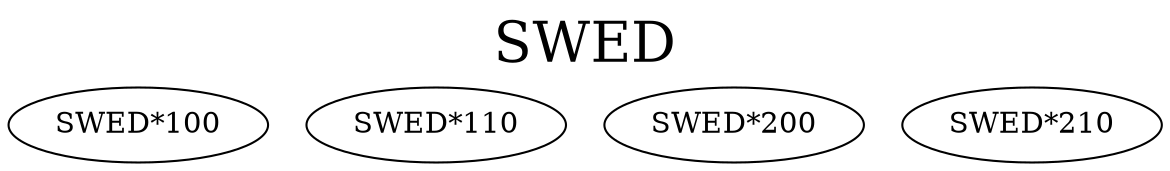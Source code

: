 digraph SWED {
labelloc = "t";
label = "SWED"
fontsize = 27;
"SWED*100"
"SWED*110"
"SWED*200"
"SWED*210"
}
